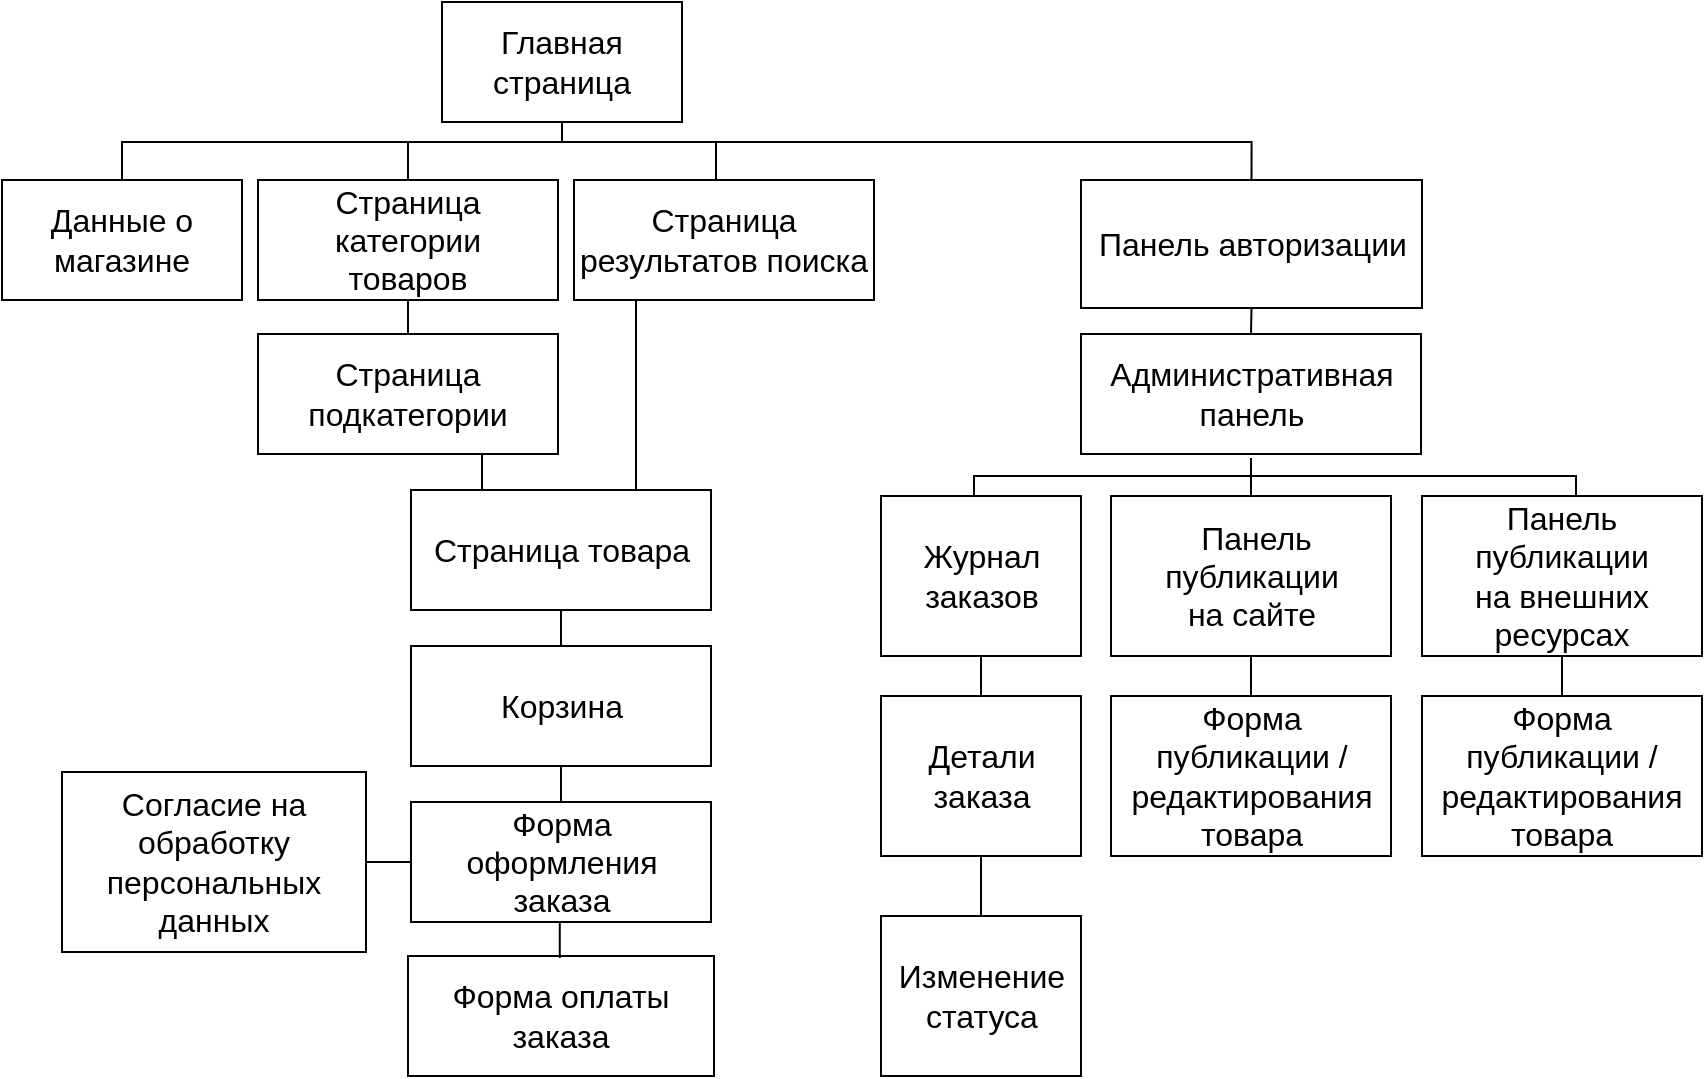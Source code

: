 <mxfile version="27.1.6">
  <diagram name="Page-1" id="yBDFW3SrLfbOQWXm5rpi">
    <mxGraphModel dx="1522" dy="865" grid="1" gridSize="10" guides="1" tooltips="1" connect="1" arrows="1" fold="1" page="1" pageScale="1" pageWidth="850" pageHeight="1100" math="0" shadow="0">
      <root>
        <mxCell id="0" />
        <mxCell id="1" parent="0" />
        <mxCell id="cTren9FXRPP2FMs5t50c-8" style="edgeStyle=orthogonalEdgeStyle;rounded=0;orthogonalLoop=1;jettySize=auto;html=1;exitX=0.5;exitY=1;exitDx=0;exitDy=0;entryX=0.5;entryY=0;entryDx=0;entryDy=0;endArrow=none;startFill=0;" parent="1" source="UD4wsGtYacJVqslalWIc-1" target="UD4wsGtYacJVqslalWIc-2" edge="1">
          <mxGeometry relative="1" as="geometry">
            <Array as="points">
              <mxPoint x="340" y="310" />
              <mxPoint x="417" y="310" />
            </Array>
          </mxGeometry>
        </mxCell>
        <mxCell id="cTren9FXRPP2FMs5t50c-9" style="edgeStyle=orthogonalEdgeStyle;rounded=0;orthogonalLoop=1;jettySize=auto;html=1;exitX=0.5;exitY=1;exitDx=0;exitDy=0;entryX=0.5;entryY=0;entryDx=0;entryDy=0;endArrow=none;startFill=0;" parent="1" source="UD4wsGtYacJVqslalWIc-1" target="UD4wsGtYacJVqslalWIc-3" edge="1">
          <mxGeometry relative="1" as="geometry">
            <Array as="points">
              <mxPoint x="340" y="310" />
              <mxPoint x="263" y="310" />
            </Array>
          </mxGeometry>
        </mxCell>
        <mxCell id="cTren9FXRPP2FMs5t50c-10" style="edgeStyle=orthogonalEdgeStyle;rounded=0;orthogonalLoop=1;jettySize=auto;html=1;exitX=0.5;exitY=1;exitDx=0;exitDy=0;entryX=0.5;entryY=0;entryDx=0;entryDy=0;endArrow=none;startFill=0;" parent="1" source="UD4wsGtYacJVqslalWIc-1" target="UD4wsGtYacJVqslalWIc-4" edge="1">
          <mxGeometry relative="1" as="geometry">
            <Array as="points">
              <mxPoint x="340" y="310" />
              <mxPoint x="120" y="310" />
            </Array>
          </mxGeometry>
        </mxCell>
        <mxCell id="cTren9FXRPP2FMs5t50c-11" style="edgeStyle=orthogonalEdgeStyle;rounded=0;orthogonalLoop=1;jettySize=auto;html=1;exitX=0.5;exitY=1;exitDx=0;exitDy=0;entryX=0.5;entryY=0;entryDx=0;entryDy=0;endArrow=none;startFill=0;" parent="1" source="UD4wsGtYacJVqslalWIc-1" target="UD4wsGtYacJVqslalWIc-7" edge="1">
          <mxGeometry relative="1" as="geometry">
            <Array as="points">
              <mxPoint x="340" y="310" />
              <mxPoint x="685" y="310" />
            </Array>
          </mxGeometry>
        </mxCell>
        <mxCell id="UD4wsGtYacJVqslalWIc-1" value="&lt;span style=&quot;font-size: medium;&quot;&gt;Главная страница&lt;/span&gt;" style="rounded=0;whiteSpace=wrap;html=1;align=center;" parent="1" vertex="1">
          <mxGeometry x="280" y="240" width="120" height="60" as="geometry" />
        </mxCell>
        <mxCell id="rWD9ccSRag2I_0bunDAv-3" style="edgeStyle=orthogonalEdgeStyle;rounded=0;orthogonalLoop=1;jettySize=auto;html=1;entryX=0.75;entryY=0;entryDx=0;entryDy=0;endArrow=none;startFill=0;" parent="1" source="UD4wsGtYacJVqslalWIc-2" target="UD4wsGtYacJVqslalWIc-19" edge="1">
          <mxGeometry relative="1" as="geometry">
            <Array as="points">
              <mxPoint x="377" y="415" />
              <mxPoint x="377" y="415" />
            </Array>
          </mxGeometry>
        </mxCell>
        <mxCell id="UD4wsGtYacJVqslalWIc-2" value="&lt;span style=&quot;font-size: medium;&quot;&gt;Страница результатов поиска&lt;/span&gt;" style="rounded=0;whiteSpace=wrap;html=1;align=center;" parent="1" vertex="1">
          <mxGeometry x="346" y="329" width="150" height="60" as="geometry" />
        </mxCell>
        <mxCell id="UD4wsGtYacJVqslalWIc-36" style="edgeStyle=orthogonalEdgeStyle;rounded=0;orthogonalLoop=1;jettySize=auto;html=1;entryX=0.5;entryY=0;entryDx=0;entryDy=0;endArrow=none;startFill=0;" parent="1" source="UD4wsGtYacJVqslalWIc-3" target="UD4wsGtYacJVqslalWIc-17" edge="1">
          <mxGeometry relative="1" as="geometry" />
        </mxCell>
        <mxCell id="UD4wsGtYacJVqslalWIc-3" value="&lt;font size=&quot;3&quot;&gt;Страница категории&lt;/font&gt;&lt;div&gt;&lt;font size=&quot;3&quot;&gt;товаров&lt;/font&gt;&lt;/div&gt;" style="rounded=0;whiteSpace=wrap;html=1;align=center;" parent="1" vertex="1">
          <mxGeometry x="188" y="329" width="150" height="60" as="geometry" />
        </mxCell>
        <mxCell id="UD4wsGtYacJVqslalWIc-4" value="&lt;span style=&quot;font-size: medium;&quot;&gt;Данные о магазине&lt;/span&gt;" style="rounded=0;whiteSpace=wrap;html=1;align=center;" parent="1" vertex="1">
          <mxGeometry x="60" y="329" width="120" height="60" as="geometry" />
        </mxCell>
        <mxCell id="UD4wsGtYacJVqslalWIc-5" value="&lt;span style=&quot;font-size: medium;&quot;&gt;Согласие на обработку персональных&lt;/span&gt;&lt;div&gt;&lt;span style=&quot;font-size: medium;&quot;&gt;данных&lt;/span&gt;&lt;/div&gt;" style="rounded=0;whiteSpace=wrap;html=1;align=center;" parent="1" vertex="1">
          <mxGeometry x="90" y="625" width="152" height="90" as="geometry" />
        </mxCell>
        <mxCell id="cTren9FXRPP2FMs5t50c-2" style="edgeStyle=orthogonalEdgeStyle;rounded=0;orthogonalLoop=1;jettySize=auto;html=1;exitX=0.5;exitY=1;exitDx=0;exitDy=0;entryX=0.5;entryY=0;entryDx=0;entryDy=0;endArrow=none;startFill=0;" parent="1" target="UD4wsGtYacJVqslalWIc-10" edge="1">
          <mxGeometry relative="1" as="geometry">
            <Array as="points">
              <mxPoint x="685" y="468" />
              <mxPoint x="685" y="468" />
            </Array>
            <mxPoint x="684.5" y="469" as="sourcePoint" />
          </mxGeometry>
        </mxCell>
        <mxCell id="cTren9FXRPP2FMs5t50c-3" style="edgeStyle=orthogonalEdgeStyle;rounded=0;orthogonalLoop=1;jettySize=auto;html=1;entryX=0.5;entryY=0;entryDx=0;entryDy=0;endArrow=none;startFill=0;" parent="1" target="UD4wsGtYacJVqslalWIc-9" edge="1">
          <mxGeometry relative="1" as="geometry">
            <Array as="points">
              <mxPoint x="685" y="477" />
              <mxPoint x="546" y="477" />
            </Array>
            <mxPoint x="684.5" y="469" as="sourcePoint" />
          </mxGeometry>
        </mxCell>
        <mxCell id="cTren9FXRPP2FMs5t50c-4" style="edgeStyle=orthogonalEdgeStyle;rounded=0;orthogonalLoop=1;jettySize=auto;html=1;entryX=0.5;entryY=0;entryDx=0;entryDy=0;endArrow=none;startFill=0;" parent="1" target="UD4wsGtYacJVqslalWIc-11" edge="1">
          <mxGeometry relative="1" as="geometry">
            <Array as="points">
              <mxPoint x="685" y="477" />
              <mxPoint x="847" y="477" />
            </Array>
            <mxPoint x="684.5" y="469" as="sourcePoint" />
          </mxGeometry>
        </mxCell>
        <mxCell id="UD4wsGtYacJVqslalWIc-6" value="&lt;span style=&quot;font-size: medium;&quot;&gt;Административная панель&lt;/span&gt;" style="rounded=0;whiteSpace=wrap;html=1;align=center;" parent="1" vertex="1">
          <mxGeometry x="599.5" y="406" width="170" height="60" as="geometry" />
        </mxCell>
        <mxCell id="cTren9FXRPP2FMs5t50c-1" style="edgeStyle=orthogonalEdgeStyle;rounded=0;orthogonalLoop=1;jettySize=auto;html=1;exitX=0.5;exitY=1;exitDx=0;exitDy=0;entryX=0.5;entryY=0;entryDx=0;entryDy=0;endArrow=none;startFill=0;" parent="1" source="UD4wsGtYacJVqslalWIc-7" target="UD4wsGtYacJVqslalWIc-6" edge="1">
          <mxGeometry relative="1" as="geometry" />
        </mxCell>
        <mxCell id="UD4wsGtYacJVqslalWIc-7" value="&lt;font size=&quot;3&quot;&gt;Панель авторизации&lt;/font&gt;" style="rounded=0;whiteSpace=wrap;html=1;align=center;" parent="1" vertex="1">
          <mxGeometry x="599.5" y="329" width="170.5" height="64" as="geometry" />
        </mxCell>
        <mxCell id="UD4wsGtYacJVqslalWIc-29" style="edgeStyle=orthogonalEdgeStyle;rounded=0;orthogonalLoop=1;jettySize=auto;html=1;entryX=0.5;entryY=0;entryDx=0;entryDy=0;endArrow=none;startFill=0;" parent="1" source="UD4wsGtYacJVqslalWIc-9" target="UD4wsGtYacJVqslalWIc-12" edge="1">
          <mxGeometry relative="1" as="geometry" />
        </mxCell>
        <mxCell id="UD4wsGtYacJVqslalWIc-9" value="&lt;font size=&quot;3&quot;&gt;Журнал&lt;/font&gt;&lt;div&gt;&lt;font size=&quot;3&quot;&gt;заказов&lt;/font&gt;&lt;/div&gt;" style="rounded=0;whiteSpace=wrap;html=1;align=center;" parent="1" vertex="1">
          <mxGeometry x="499.5" y="487" width="100" height="80" as="geometry" />
        </mxCell>
        <mxCell id="UD4wsGtYacJVqslalWIc-28" style="edgeStyle=orthogonalEdgeStyle;rounded=0;orthogonalLoop=1;jettySize=auto;html=1;entryX=0.5;entryY=0;entryDx=0;entryDy=0;endArrow=none;startFill=0;" parent="1" source="UD4wsGtYacJVqslalWIc-10" target="UD4wsGtYacJVqslalWIc-14" edge="1">
          <mxGeometry relative="1" as="geometry" />
        </mxCell>
        <mxCell id="UD4wsGtYacJVqslalWIc-10" value="&lt;font size=&quot;3&quot;&gt;&amp;nbsp;Панель публикации&lt;/font&gt;&lt;div&gt;&lt;font size=&quot;3&quot;&gt;на сайте&lt;/font&gt;&lt;/div&gt;" style="rounded=0;whiteSpace=wrap;html=1;align=center;" parent="1" vertex="1">
          <mxGeometry x="614.5" y="487" width="140" height="80" as="geometry" />
        </mxCell>
        <mxCell id="UD4wsGtYacJVqslalWIc-27" style="edgeStyle=orthogonalEdgeStyle;rounded=0;orthogonalLoop=1;jettySize=auto;html=1;entryX=0.5;entryY=0;entryDx=0;entryDy=0;endArrow=none;startFill=0;" parent="1" source="UD4wsGtYacJVqslalWIc-11" target="UD4wsGtYacJVqslalWIc-16" edge="1">
          <mxGeometry relative="1" as="geometry" />
        </mxCell>
        <mxCell id="UD4wsGtYacJVqslalWIc-11" value="&lt;font size=&quot;3&quot;&gt;Панель публикации&lt;/font&gt;&lt;div&gt;&lt;font size=&quot;3&quot;&gt;на внешних ресурсах&lt;/font&gt;&lt;/div&gt;" style="rounded=0;whiteSpace=wrap;html=1;align=center;" parent="1" vertex="1">
          <mxGeometry x="770" y="487" width="140" height="80" as="geometry" />
        </mxCell>
        <mxCell id="UD4wsGtYacJVqslalWIc-30" style="edgeStyle=orthogonalEdgeStyle;rounded=0;orthogonalLoop=1;jettySize=auto;html=1;entryX=0.5;entryY=0;entryDx=0;entryDy=0;endArrow=none;startFill=0;" parent="1" source="UD4wsGtYacJVqslalWIc-12" target="UD4wsGtYacJVqslalWIc-15" edge="1">
          <mxGeometry relative="1" as="geometry" />
        </mxCell>
        <mxCell id="UD4wsGtYacJVqslalWIc-12" value="&lt;font size=&quot;3&quot;&gt;Детали заказа&lt;/font&gt;" style="rounded=0;whiteSpace=wrap;html=1;align=center;" parent="1" vertex="1">
          <mxGeometry x="499.5" y="587" width="100" height="80" as="geometry" />
        </mxCell>
        <mxCell id="UD4wsGtYacJVqslalWIc-14" value="&lt;font size=&quot;3&quot;&gt;Форма публикации / редактирования товара&lt;/font&gt;" style="rounded=0;whiteSpace=wrap;html=1;align=center;" parent="1" vertex="1">
          <mxGeometry x="614.5" y="587" width="140" height="80" as="geometry" />
        </mxCell>
        <mxCell id="UD4wsGtYacJVqslalWIc-15" value="&lt;span style=&quot;font-size: medium;&quot;&gt;Изменение статуса&lt;/span&gt;" style="rounded=0;whiteSpace=wrap;html=1;align=center;" parent="1" vertex="1">
          <mxGeometry x="499.5" y="697" width="100" height="80" as="geometry" />
        </mxCell>
        <mxCell id="UD4wsGtYacJVqslalWIc-16" value="&lt;font size=&quot;3&quot;&gt;Форма публикации / редактирования товара&lt;/font&gt;" style="rounded=0;whiteSpace=wrap;html=1;align=center;" parent="1" vertex="1">
          <mxGeometry x="770" y="587" width="140" height="80" as="geometry" />
        </mxCell>
        <mxCell id="cTren9FXRPP2FMs5t50c-6" style="edgeStyle=orthogonalEdgeStyle;rounded=0;orthogonalLoop=1;jettySize=auto;html=1;exitX=0.5;exitY=1;exitDx=0;exitDy=0;entryX=0.5;entryY=0;entryDx=0;entryDy=0;endArrow=none;startFill=0;" parent="1" source="UD4wsGtYacJVqslalWIc-17" target="UD4wsGtYacJVqslalWIc-19" edge="1">
          <mxGeometry relative="1" as="geometry">
            <Array as="points">
              <mxPoint x="300" y="466" />
              <mxPoint x="300" y="486" />
              <mxPoint x="340" y="486" />
            </Array>
          </mxGeometry>
        </mxCell>
        <mxCell id="UD4wsGtYacJVqslalWIc-17" value="&lt;span style=&quot;font-size: medium;&quot;&gt;Страница подкатегории&lt;/span&gt;" style="rounded=0;whiteSpace=wrap;html=1;align=center;" parent="1" vertex="1">
          <mxGeometry x="188" y="406" width="150" height="60" as="geometry" />
        </mxCell>
        <mxCell id="UD4wsGtYacJVqslalWIc-39" style="edgeStyle=orthogonalEdgeStyle;rounded=0;orthogonalLoop=1;jettySize=auto;html=1;entryX=0.5;entryY=0;entryDx=0;entryDy=0;endArrow=none;startFill=0;" parent="1" source="UD4wsGtYacJVqslalWIc-19" target="UD4wsGtYacJVqslalWIc-20" edge="1">
          <mxGeometry relative="1" as="geometry" />
        </mxCell>
        <mxCell id="UD4wsGtYacJVqslalWIc-19" value="&lt;font size=&quot;3&quot;&gt;Страница товара&lt;/font&gt;" style="rounded=0;whiteSpace=wrap;html=1;align=center;" parent="1" vertex="1">
          <mxGeometry x="264.5" y="484" width="150" height="60" as="geometry" />
        </mxCell>
        <mxCell id="UD4wsGtYacJVqslalWIc-40" style="edgeStyle=orthogonalEdgeStyle;rounded=0;orthogonalLoop=1;jettySize=auto;html=1;endArrow=none;startFill=0;" parent="1" source="UD4wsGtYacJVqslalWIc-20" target="UD4wsGtYacJVqslalWIc-21" edge="1">
          <mxGeometry relative="1" as="geometry" />
        </mxCell>
        <mxCell id="UD4wsGtYacJVqslalWIc-20" value="&lt;span style=&quot;text-align: start; font-size: medium;&quot;&gt;Корзина&lt;/span&gt;" style="rounded=0;whiteSpace=wrap;html=1;align=center;" parent="1" vertex="1">
          <mxGeometry x="264.5" y="562" width="150" height="60" as="geometry" />
        </mxCell>
        <mxCell id="rWD9ccSRag2I_0bunDAv-4" style="edgeStyle=orthogonalEdgeStyle;rounded=0;orthogonalLoop=1;jettySize=auto;html=1;endArrow=none;startFill=0;" parent="1" source="UD4wsGtYacJVqslalWIc-21" target="UD4wsGtYacJVqslalWIc-5" edge="1">
          <mxGeometry relative="1" as="geometry" />
        </mxCell>
        <mxCell id="UD4wsGtYacJVqslalWIc-21" value="&lt;div style=&quot;&quot;&gt;&lt;font size=&quot;3&quot;&gt;Форма оформления заказа&lt;/font&gt;&lt;/div&gt;" style="rounded=0;whiteSpace=wrap;html=1;align=center;" parent="1" vertex="1">
          <mxGeometry x="264.5" y="640" width="150" height="60" as="geometry" />
        </mxCell>
        <mxCell id="FCM0o6wmPt20WseqGWQF-1" value="&lt;div style=&quot;&quot;&gt;&lt;font size=&quot;3&quot;&gt;Форма оплаты заказа&lt;/font&gt;&lt;/div&gt;" style="rounded=0;whiteSpace=wrap;html=1;align=center;" parent="1" vertex="1">
          <mxGeometry x="263" y="717" width="153" height="60" as="geometry" />
        </mxCell>
        <mxCell id="FCM0o6wmPt20WseqGWQF-3" style="edgeStyle=orthogonalEdgeStyle;rounded=0;orthogonalLoop=1;jettySize=auto;html=1;exitX=0.5;exitY=1;exitDx=0;exitDy=0;entryX=0.5;entryY=0;entryDx=0;entryDy=0;endArrow=none;startFill=0;" parent="1" edge="1">
          <mxGeometry relative="1" as="geometry">
            <mxPoint x="338.89" y="700" as="sourcePoint" />
            <mxPoint x="338.89" y="718" as="targetPoint" />
          </mxGeometry>
        </mxCell>
      </root>
    </mxGraphModel>
  </diagram>
</mxfile>
